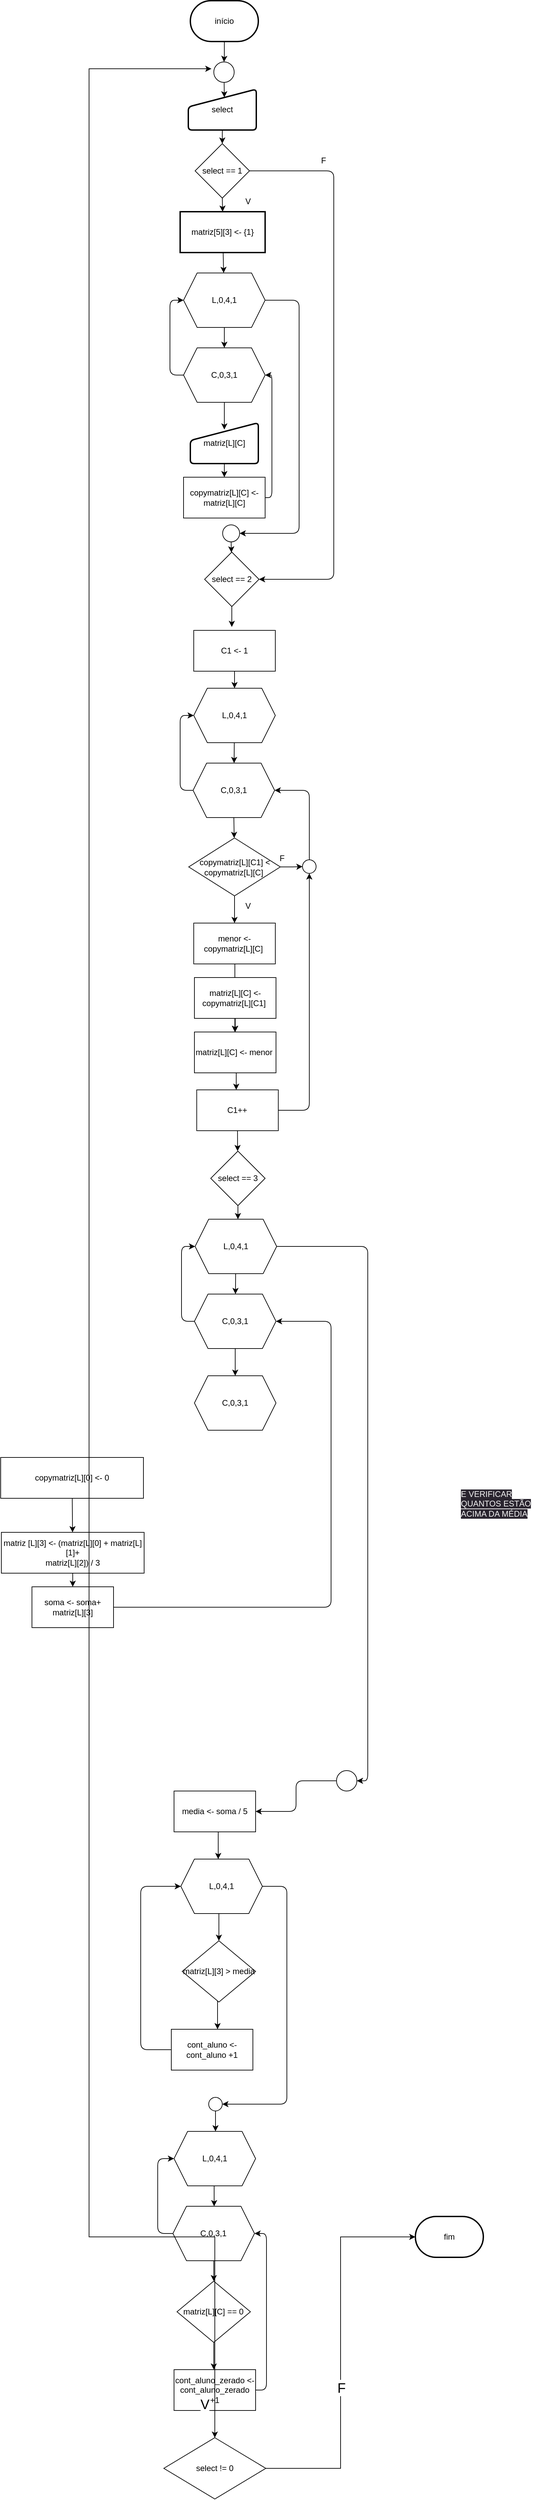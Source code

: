 <mxfile>
    <diagram id="aOdc6_4S75V9nIQuaGPx" name="Page-1">
        <mxGraphModel dx="766" dy="1579" grid="1" gridSize="10" guides="1" tooltips="1" connect="1" arrows="1" fold="1" page="1" pageScale="1" pageWidth="850" pageHeight="1100" math="0" shadow="0">
            <root>
                <mxCell id="0"/>
                <mxCell id="1" parent="0"/>
                <mxCell id="2" value="início" style="strokeWidth=2;html=1;shape=mxgraph.flowchart.terminator;whiteSpace=wrap;" parent="1" vertex="1">
                    <mxGeometry x="279" y="-120" width="100" height="60" as="geometry"/>
                </mxCell>
                <mxCell id="6" value="" style="edgeStyle=none;html=1;" parent="1" source="3" target="5" edge="1">
                    <mxGeometry relative="1" as="geometry"/>
                </mxCell>
                <mxCell id="3" value="matriz[5][3] &amp;lt;- {1}" style="whiteSpace=wrap;html=1;strokeWidth=2;" parent="1" vertex="1">
                    <mxGeometry x="264" y="190" width="125" height="60" as="geometry"/>
                </mxCell>
                <mxCell id="8" value="" style="edgeStyle=none;html=1;" parent="1" source="5" target="7" edge="1">
                    <mxGeometry relative="1" as="geometry"/>
                </mxCell>
                <mxCell id="37" style="edgeStyle=elbowEdgeStyle;html=1;exitX=1;exitY=0.5;exitDx=0;exitDy=0;entryX=1;entryY=0.5;entryDx=0;entryDy=0;" parent="1" source="5" target="59" edge="1">
                    <mxGeometry relative="1" as="geometry">
                        <Array as="points">
                            <mxPoint x="439" y="520"/>
                            <mxPoint x="439" y="530"/>
                        </Array>
                    </mxGeometry>
                </mxCell>
                <mxCell id="5" value="L,0,4,1" style="shape=hexagon;perimeter=hexagonPerimeter2;whiteSpace=wrap;html=1;fixedSize=1;" parent="1" vertex="1">
                    <mxGeometry x="269" y="280" width="120" height="80" as="geometry"/>
                </mxCell>
                <mxCell id="9" style="edgeStyle=none;html=1;" parent="1" source="7" edge="1">
                    <mxGeometry relative="1" as="geometry">
                        <mxPoint x="329" y="510" as="targetPoint"/>
                    </mxGeometry>
                </mxCell>
                <mxCell id="34" style="edgeStyle=elbowEdgeStyle;html=1;exitX=0;exitY=0.5;exitDx=0;exitDy=0;entryX=0;entryY=0.5;entryDx=0;entryDy=0;" parent="1" source="7" target="5" edge="1">
                    <mxGeometry relative="1" as="geometry">
                        <Array as="points">
                            <mxPoint x="249" y="370"/>
                        </Array>
                    </mxGeometry>
                </mxCell>
                <mxCell id="7" value="C,0,3,1" style="shape=hexagon;perimeter=hexagonPerimeter2;whiteSpace=wrap;html=1;fixedSize=1;" parent="1" vertex="1">
                    <mxGeometry x="269" y="390" width="120" height="80" as="geometry"/>
                </mxCell>
                <mxCell id="33" style="edgeStyle=elbowEdgeStyle;html=1;exitX=1;exitY=0.5;exitDx=0;exitDy=0;entryX=1;entryY=0.5;entryDx=0;entryDy=0;" parent="1" source="158" target="7" edge="1">
                    <mxGeometry relative="1" as="geometry">
                        <Array as="points">
                            <mxPoint x="399" y="480"/>
                        </Array>
                    </mxGeometry>
                </mxCell>
                <mxCell id="161" value="" style="edgeStyle=elbowEdgeStyle;html=1;" parent="1" source="10" target="158" edge="1">
                    <mxGeometry relative="1" as="geometry"/>
                </mxCell>
                <mxCell id="10" value="matriz[L][C]" style="html=1;strokeWidth=2;shape=manualInput;whiteSpace=wrap;rounded=1;size=26;arcSize=11;" parent="1" vertex="1">
                    <mxGeometry x="279" y="500" width="100" height="60" as="geometry"/>
                </mxCell>
                <mxCell id="121" value="" style="edgeStyle=none;html=1;" parent="1" source="36" target="120" edge="1">
                    <mxGeometry relative="1" as="geometry"/>
                </mxCell>
                <mxCell id="36" value="L,0,4,1" style="shape=hexagon;perimeter=hexagonPerimeter2;whiteSpace=wrap;html=1;fixedSize=1;" parent="1" vertex="1">
                    <mxGeometry x="284" y="890" width="120" height="80" as="geometry"/>
                </mxCell>
                <mxCell id="259" value="" style="edgeStyle=none;html=1;" edge="1" parent="1" source="59" target="258">
                    <mxGeometry relative="1" as="geometry"/>
                </mxCell>
                <mxCell id="59" value="" style="ellipse;whiteSpace=wrap;html=1;aspect=fixed;" parent="1" vertex="1">
                    <mxGeometry x="326.5" y="650" width="25" height="25" as="geometry"/>
                </mxCell>
                <mxCell id="115" value="" style="edgeStyle=elbowEdgeStyle;html=1;" parent="1" source="62" target="114" edge="1">
                    <mxGeometry relative="1" as="geometry"/>
                </mxCell>
                <mxCell id="62" value="matriz [L][3] &amp;lt;- (matriz[L][0] + matriz[L][1]+&lt;br&gt;matriz[L][2]) / 3" style="rounded=0;whiteSpace=wrap;html=1;" parent="1" vertex="1">
                    <mxGeometry x="1" y="2130" width="210" height="60" as="geometry"/>
                </mxCell>
                <mxCell id="221" value="" style="edgeStyle=elbowEdgeStyle;html=1;" parent="1" source="96" target="101" edge="1">
                    <mxGeometry relative="1" as="geometry"/>
                </mxCell>
                <mxCell id="96" value="media &amp;lt;- soma / 5" style="whiteSpace=wrap;html=1;" parent="1" vertex="1">
                    <mxGeometry x="255" y="2510" width="120" height="60" as="geometry"/>
                </mxCell>
                <mxCell id="104" value="" style="edgeStyle=elbowEdgeStyle;html=1;" parent="1" source="101" target="106" edge="1">
                    <mxGeometry relative="1" as="geometry">
                        <mxPoint x="325" y="2470" as="targetPoint"/>
                    </mxGeometry>
                </mxCell>
                <mxCell id="243" style="edgeStyle=elbowEdgeStyle;html=1;exitX=1;exitY=0.5;exitDx=0;exitDy=0;" parent="1" source="101" target="241" edge="1">
                    <mxGeometry relative="1" as="geometry">
                        <Array as="points">
                            <mxPoint x="421" y="2810"/>
                        </Array>
                    </mxGeometry>
                </mxCell>
                <mxCell id="101" value="L,0,4,1" style="shape=hexagon;perimeter=hexagonPerimeter2;whiteSpace=wrap;html=1;fixedSize=1;" parent="1" vertex="1">
                    <mxGeometry x="265" y="2610" width="120" height="80" as="geometry"/>
                </mxCell>
                <mxCell id="108" value="" style="edgeStyle=elbowEdgeStyle;html=1;" parent="1" source="106" target="107" edge="1">
                    <mxGeometry relative="1" as="geometry"/>
                </mxCell>
                <mxCell id="106" value="matriz[L][3] &amp;gt; media" style="rhombus;whiteSpace=wrap;html=1;" parent="1" vertex="1">
                    <mxGeometry x="267" y="2730" width="108" height="90" as="geometry"/>
                </mxCell>
                <mxCell id="109" style="edgeStyle=elbowEdgeStyle;html=1;exitX=0;exitY=0.5;exitDx=0;exitDy=0;entryX=0;entryY=0.5;entryDx=0;entryDy=0;" parent="1" source="107" target="101" edge="1">
                    <mxGeometry relative="1" as="geometry">
                        <Array as="points">
                            <mxPoint x="206" y="2490"/>
                        </Array>
                    </mxGeometry>
                </mxCell>
                <mxCell id="107" value="cont_aluno &amp;lt;- cont_aluno +1" style="whiteSpace=wrap;html=1;" parent="1" vertex="1">
                    <mxGeometry x="251" y="2860" width="120" height="60" as="geometry"/>
                </mxCell>
                <mxCell id="216" style="edgeStyle=elbowEdgeStyle;html=1;exitX=1;exitY=0.5;exitDx=0;exitDy=0;entryX=1;entryY=0.5;entryDx=0;entryDy=0;" parent="1" source="114" target="208" edge="1">
                    <mxGeometry relative="1" as="geometry">
                        <Array as="points">
                            <mxPoint x="486" y="1970"/>
                        </Array>
                    </mxGeometry>
                </mxCell>
                <mxCell id="114" value="soma &amp;lt;- soma+ matriz[L][3]" style="whiteSpace=wrap;html=1;rounded=0;" parent="1" vertex="1">
                    <mxGeometry x="46" y="2210" width="120" height="60" as="geometry"/>
                </mxCell>
                <mxCell id="184" style="edgeStyle=elbowEdgeStyle;html=1;exitX=0.5;exitY=1;exitDx=0;exitDy=0;entryX=0.5;entryY=0;entryDx=0;entryDy=0;" parent="1" source="120" target="118" edge="1">
                    <mxGeometry relative="1" as="geometry"/>
                </mxCell>
                <mxCell id="199" style="edgeStyle=elbowEdgeStyle;html=1;exitX=0;exitY=0.5;exitDx=0;exitDy=0;entryX=0;entryY=0.5;entryDx=0;entryDy=0;" parent="1" source="120" target="36" edge="1">
                    <mxGeometry relative="1" as="geometry">
                        <Array as="points">
                            <mxPoint x="264" y="965"/>
                        </Array>
                    </mxGeometry>
                </mxCell>
                <mxCell id="120" value="C,0,3,1" style="shape=hexagon;perimeter=hexagonPerimeter2;whiteSpace=wrap;html=1;fixedSize=1;" parent="1" vertex="1">
                    <mxGeometry x="283" y="1000" width="120" height="80" as="geometry"/>
                </mxCell>
                <mxCell id="158" value="copymatriz[L][C] &amp;lt;- matriz[L][C]" style="rounded=0;whiteSpace=wrap;html=1;" parent="1" vertex="1">
                    <mxGeometry x="269" y="580" width="120" height="60" as="geometry"/>
                </mxCell>
                <mxCell id="194" value="" style="edgeStyle=elbowEdgeStyle;html=1;" parent="1" source="118" target="185" edge="1">
                    <mxGeometry relative="1" as="geometry"/>
                </mxCell>
                <mxCell id="202" value="" style="edgeStyle=elbowEdgeStyle;html=1;" parent="1" source="118" target="201" edge="1">
                    <mxGeometry relative="1" as="geometry"/>
                </mxCell>
                <mxCell id="118" value="copymatriz[L][C1] &amp;lt; copymatriz[L][C]&amp;nbsp;" style="rhombus;whiteSpace=wrap;html=1;" parent="1" vertex="1">
                    <mxGeometry x="276.63" y="1110" width="134.75" height="85" as="geometry"/>
                </mxCell>
                <mxCell id="175" value="" style="edgeStyle=elbowEdgeStyle;html=1;" parent="1" source="173" target="36" edge="1">
                    <mxGeometry relative="1" as="geometry"/>
                </mxCell>
                <mxCell id="173" value="C1 &amp;lt;- 1" style="rounded=0;whiteSpace=wrap;html=1;" parent="1" vertex="1">
                    <mxGeometry x="284" y="805" width="120" height="60" as="geometry"/>
                </mxCell>
                <mxCell id="189" value="" style="edgeStyle=elbowEdgeStyle;html=1;" parent="1" source="185" target="188" edge="1">
                    <mxGeometry relative="1" as="geometry"/>
                </mxCell>
                <mxCell id="185" value="menor &amp;lt;- copymatriz[L][C]&amp;nbsp;" style="rounded=0;whiteSpace=wrap;html=1;" parent="1" vertex="1">
                    <mxGeometry x="284" y="1235" width="120" height="60" as="geometry"/>
                </mxCell>
                <mxCell id="190" value="" style="edgeStyle=elbowEdgeStyle;html=1;" parent="1" source="187" target="188" edge="1">
                    <mxGeometry relative="1" as="geometry"/>
                </mxCell>
                <mxCell id="187" value="matriz[L][C] &amp;lt;- copymatriz[L][C1]&amp;nbsp;" style="rounded=0;whiteSpace=wrap;html=1;" parent="1" vertex="1">
                    <mxGeometry x="285" y="1315" width="120" height="60" as="geometry"/>
                </mxCell>
                <mxCell id="193" value="" style="edgeStyle=elbowEdgeStyle;html=1;" parent="1" source="188" target="192" edge="1">
                    <mxGeometry relative="1" as="geometry"/>
                </mxCell>
                <mxCell id="188" value="matriz[L][C] &amp;lt;- menor&amp;nbsp;" style="rounded=0;whiteSpace=wrap;html=1;" parent="1" vertex="1">
                    <mxGeometry x="285" y="1395" width="120" height="60" as="geometry"/>
                </mxCell>
                <mxCell id="198" style="edgeStyle=elbowEdgeStyle;html=1;exitX=1;exitY=0.5;exitDx=0;exitDy=0;entryX=0.5;entryY=1;entryDx=0;entryDy=0;" parent="1" source="192" target="201" edge="1">
                    <mxGeometry relative="1" as="geometry">
                        <mxPoint x="411.5" y="1285" as="targetPoint"/>
                        <Array as="points">
                            <mxPoint x="454" y="1240"/>
                            <mxPoint x="441.5" y="1275"/>
                            <mxPoint x="411.5" y="1245"/>
                        </Array>
                    </mxGeometry>
                </mxCell>
                <mxCell id="265" style="edgeStyle=elbowEdgeStyle;html=1;exitX=0.5;exitY=1;exitDx=0;exitDy=0;entryX=0.5;entryY=0;entryDx=0;entryDy=0;" edge="1" parent="1" source="192" target="264">
                    <mxGeometry relative="1" as="geometry"/>
                </mxCell>
                <mxCell id="192" value="C1++" style="whiteSpace=wrap;html=1;rounded=0;" parent="1" vertex="1">
                    <mxGeometry x="288.38" y="1480" width="120" height="60" as="geometry"/>
                </mxCell>
                <mxCell id="200" value="V" style="text;html=1;strokeColor=none;fillColor=none;align=center;verticalAlign=middle;whiteSpace=wrap;rounded=0;" parent="1" vertex="1">
                    <mxGeometry x="334" y="1195" width="60" height="30" as="geometry"/>
                </mxCell>
                <mxCell id="203" style="edgeStyle=elbowEdgeStyle;html=1;exitX=0.5;exitY=0;exitDx=0;exitDy=0;" parent="1" source="201" target="120" edge="1">
                    <mxGeometry relative="1" as="geometry">
                        <Array as="points">
                            <mxPoint x="454" y="1095"/>
                        </Array>
                    </mxGeometry>
                </mxCell>
                <mxCell id="201" value="" style="ellipse;whiteSpace=wrap;html=1;aspect=fixed;" parent="1" vertex="1">
                    <mxGeometry x="444" y="1142" width="20" height="20" as="geometry"/>
                </mxCell>
                <mxCell id="204" value="F" style="text;html=1;strokeColor=none;fillColor=none;align=center;verticalAlign=middle;whiteSpace=wrap;rounded=0;" parent="1" vertex="1">
                    <mxGeometry x="384" y="1125" width="60" height="30" as="geometry"/>
                </mxCell>
                <mxCell id="205" value="" style="edgeStyle=none;html=1;" parent="1" source="206" target="208" edge="1">
                    <mxGeometry relative="1" as="geometry"/>
                </mxCell>
                <mxCell id="220" style="edgeStyle=elbowEdgeStyle;html=1;exitX=1;exitY=0.5;exitDx=0;exitDy=0;entryX=1;entryY=0.5;entryDx=0;entryDy=0;" parent="1" source="206" target="218" edge="1">
                    <mxGeometry relative="1" as="geometry">
                        <Array as="points">
                            <mxPoint x="540" y="1780"/>
                        </Array>
                    </mxGeometry>
                </mxCell>
                <mxCell id="206" value="L,0,4,1" style="shape=hexagon;perimeter=hexagonPerimeter2;whiteSpace=wrap;html=1;fixedSize=1;" parent="1" vertex="1">
                    <mxGeometry x="286" y="1670" width="120" height="80" as="geometry"/>
                </mxCell>
                <mxCell id="207" style="edgeStyle=elbowEdgeStyle;html=1;exitX=0;exitY=0.5;exitDx=0;exitDy=0;entryX=0;entryY=0.5;entryDx=0;entryDy=0;" parent="1" source="208" target="206" edge="1">
                    <mxGeometry relative="1" as="geometry">
                        <Array as="points">
                            <mxPoint x="266" y="1745"/>
                        </Array>
                    </mxGeometry>
                </mxCell>
                <mxCell id="270" value="" style="edgeStyle=elbowEdgeStyle;html=1;" edge="1" parent="1" source="208" target="269">
                    <mxGeometry relative="1" as="geometry"/>
                </mxCell>
                <mxCell id="208" value="C,0,3,1" style="shape=hexagon;perimeter=hexagonPerimeter2;whiteSpace=wrap;html=1;fixedSize=1;" parent="1" vertex="1">
                    <mxGeometry x="285" y="1780" width="120" height="80" as="geometry"/>
                </mxCell>
                <mxCell id="214" value="" style="edgeStyle=none;html=1;" parent="1" source="213" target="62" edge="1">
                    <mxGeometry relative="1" as="geometry"/>
                </mxCell>
                <mxCell id="213" value="copymatriz[L][0] &amp;lt;- 0" style="rounded=0;whiteSpace=wrap;html=1;" parent="1" vertex="1">
                    <mxGeometry y="2020" width="210" height="60" as="geometry"/>
                </mxCell>
                <mxCell id="222" value="" style="edgeStyle=elbowEdgeStyle;html=1;" parent="1" source="218" target="96" edge="1">
                    <mxGeometry relative="1" as="geometry"/>
                </mxCell>
                <mxCell id="218" value="" style="ellipse;whiteSpace=wrap;html=1;aspect=fixed;" parent="1" vertex="1">
                    <mxGeometry x="494" y="2480" width="30" height="30" as="geometry"/>
                </mxCell>
                <mxCell id="226" value="&lt;span style=&quot;color: rgb(240, 240, 240); font-family: Helvetica; font-size: 12px; font-style: normal; font-variant-ligatures: normal; font-variant-caps: normal; font-weight: 400; letter-spacing: normal; orphans: 2; text-align: center; text-indent: 0px; text-transform: none; widows: 2; word-spacing: 0px; -webkit-text-stroke-width: 0px; background-color: rgb(42, 37, 47); text-decoration-thickness: initial; text-decoration-style: initial; text-decoration-color: initial; float: none; display: inline !important;&quot;&gt;E VERIFICAR QUANTOS ESTÃO ACIMA DA MÉDIA&lt;/span&gt;" style="text;whiteSpace=wrap;html=1;" parent="1" vertex="1">
                    <mxGeometry x="675" y="2060" width="110" height="40" as="geometry"/>
                </mxCell>
                <mxCell id="235" value="" style="edgeStyle=elbowEdgeStyle;html=1;" parent="1" source="229" target="234" edge="1">
                    <mxGeometry relative="1" as="geometry"/>
                </mxCell>
                <mxCell id="229" value="L,0,4,1" style="shape=hexagon;perimeter=hexagonPerimeter2;whiteSpace=wrap;html=1;fixedSize=1;" parent="1" vertex="1">
                    <mxGeometry x="255" y="3010" width="120" height="80" as="geometry"/>
                </mxCell>
                <mxCell id="236" value="" style="edgeStyle=elbowEdgeStyle;html=1;" parent="1" source="231" target="233" edge="1">
                    <mxGeometry relative="1" as="geometry"/>
                </mxCell>
                <mxCell id="231" value="matriz[L][C] == 0" style="rhombus;whiteSpace=wrap;html=1;" parent="1" vertex="1">
                    <mxGeometry x="259.38" y="3230" width="108" height="90" as="geometry"/>
                </mxCell>
                <mxCell id="239" style="edgeStyle=elbowEdgeStyle;html=1;exitX=1;exitY=0.5;exitDx=0;exitDy=0;entryX=1;entryY=0.5;entryDx=0;entryDy=0;" parent="1" source="233" target="234" edge="1">
                    <mxGeometry relative="1" as="geometry">
                        <Array as="points">
                            <mxPoint x="391" y="3220"/>
                        </Array>
                    </mxGeometry>
                </mxCell>
                <mxCell id="P7zeVhfFeQs3gz6k67Zm-255" style="edgeStyle=orthogonalEdgeStyle;rounded=0;orthogonalLoop=1;jettySize=auto;html=1;entryX=0.5;entryY=0;entryDx=0;entryDy=0;" parent="1" source="233" target="P7zeVhfFeQs3gz6k67Zm-247" edge="1">
                    <mxGeometry relative="1" as="geometry"/>
                </mxCell>
                <mxCell id="233" value="cont_aluno_zerado &amp;lt;- cont_aluno_zerado +1" style="whiteSpace=wrap;html=1;" parent="1" vertex="1">
                    <mxGeometry x="255" y="3360" width="120" height="60" as="geometry"/>
                </mxCell>
                <mxCell id="237" value="" style="edgeStyle=elbowEdgeStyle;html=1;" parent="1" source="234" target="231" edge="1">
                    <mxGeometry relative="1" as="geometry"/>
                </mxCell>
                <mxCell id="238" style="edgeStyle=elbowEdgeStyle;html=1;exitX=0;exitY=0.5;exitDx=0;exitDy=0;entryX=0;entryY=0.5;entryDx=0;entryDy=0;" parent="1" source="234" target="229" edge="1">
                    <mxGeometry relative="1" as="geometry">
                        <Array as="points">
                            <mxPoint x="231" y="3100"/>
                        </Array>
                    </mxGeometry>
                </mxCell>
                <mxCell id="234" value="C,0,3,1" style="shape=hexagon;perimeter=hexagonPerimeter2;whiteSpace=wrap;html=1;fixedSize=1;" parent="1" vertex="1">
                    <mxGeometry x="253.38" y="3120" width="120" height="80" as="geometry"/>
                </mxCell>
                <mxCell id="242" value="" style="edgeStyle=elbowEdgeStyle;html=1;" parent="1" source="241" target="229" edge="1">
                    <mxGeometry relative="1" as="geometry"/>
                </mxCell>
                <mxCell id="241" value="" style="ellipse;whiteSpace=wrap;html=1;aspect=fixed;" parent="1" vertex="1">
                    <mxGeometry x="306" y="2960" width="20" height="20" as="geometry"/>
                </mxCell>
                <mxCell id="P7zeVhfFeQs3gz6k67Zm-246" value="fim" style="strokeWidth=2;html=1;shape=mxgraph.flowchart.terminator;whiteSpace=wrap;" parent="1" vertex="1">
                    <mxGeometry x="610" y="3135" width="100" height="60" as="geometry"/>
                </mxCell>
                <mxCell id="P7zeVhfFeQs3gz6k67Zm-249" style="edgeStyle=orthogonalEdgeStyle;rounded=0;orthogonalLoop=1;jettySize=auto;html=1;" parent="1" source="P7zeVhfFeQs3gz6k67Zm-247" edge="1">
                    <mxGeometry relative="1" as="geometry">
                        <mxPoint x="310" y="-20" as="targetPoint"/>
                        <Array as="points">
                            <mxPoint x="130" y="3165"/>
                            <mxPoint x="130" y="-20"/>
                        </Array>
                    </mxGeometry>
                </mxCell>
                <mxCell id="P7zeVhfFeQs3gz6k67Zm-256" value="V" style="edgeLabel;html=1;align=center;verticalAlign=middle;resizable=0;points=[];fontSize=20;" parent="P7zeVhfFeQs3gz6k67Zm-249" vertex="1" connectable="0">
                    <mxGeometry x="-0.974" relative="1" as="geometry">
                        <mxPoint x="-15" as="offset"/>
                    </mxGeometry>
                </mxCell>
                <mxCell id="P7zeVhfFeQs3gz6k67Zm-247" value="select != 0" style="rhombus;whiteSpace=wrap;html=1;" parent="1" vertex="1">
                    <mxGeometry x="240" y="3460" width="150" height="90" as="geometry"/>
                </mxCell>
                <mxCell id="P7zeVhfFeQs3gz6k67Zm-248" style="edgeStyle=orthogonalEdgeStyle;rounded=0;orthogonalLoop=1;jettySize=auto;html=1;entryX=0;entryY=0.5;entryDx=0;entryDy=0;entryPerimeter=0;" parent="1" source="P7zeVhfFeQs3gz6k67Zm-247" target="P7zeVhfFeQs3gz6k67Zm-246" edge="1">
                    <mxGeometry relative="1" as="geometry"/>
                </mxCell>
                <mxCell id="P7zeVhfFeQs3gz6k67Zm-257" value="F" style="edgeLabel;html=1;align=center;verticalAlign=middle;resizable=0;points=[];fontSize=20;" parent="P7zeVhfFeQs3gz6k67Zm-248" vertex="1" connectable="0">
                    <mxGeometry x="-0.18" y="-1" relative="1" as="geometry">
                        <mxPoint as="offset"/>
                    </mxGeometry>
                </mxCell>
                <mxCell id="251" style="edgeStyle=none;html=1;exitX=0.5;exitY=1;exitDx=0;exitDy=0;entryX=0.5;entryY=0;entryDx=0;entryDy=0;" edge="1" parent="1" source="P7zeVhfFeQs3gz6k67Zm-251" target="246">
                    <mxGeometry relative="1" as="geometry"/>
                </mxCell>
                <mxCell id="P7zeVhfFeQs3gz6k67Zm-251" value="select" style="html=1;strokeWidth=2;shape=manualInput;whiteSpace=wrap;rounded=1;size=26;arcSize=11;" parent="1" vertex="1">
                    <mxGeometry x="276" y="10" width="100" height="60" as="geometry"/>
                </mxCell>
                <mxCell id="250" value="" style="edgeStyle=none;html=1;entryX=0.53;entryY=0.2;entryDx=0;entryDy=0;entryPerimeter=0;" edge="1" parent="1" source="P7zeVhfFeQs3gz6k67Zm-253" target="P7zeVhfFeQs3gz6k67Zm-251">
                    <mxGeometry relative="1" as="geometry"/>
                </mxCell>
                <mxCell id="P7zeVhfFeQs3gz6k67Zm-253" value="" style="verticalLabelPosition=bottom;verticalAlign=top;html=1;shape=mxgraph.flowchart.on-page_reference;" parent="1" vertex="1">
                    <mxGeometry x="313.5" y="-30" width="30" height="30" as="geometry"/>
                </mxCell>
                <mxCell id="P7zeVhfFeQs3gz6k67Zm-258" style="edgeStyle=orthogonalEdgeStyle;rounded=0;orthogonalLoop=1;jettySize=auto;html=1;entryX=0.5;entryY=0;entryDx=0;entryDy=0;entryPerimeter=0;" parent="1" source="2" target="P7zeVhfFeQs3gz6k67Zm-253" edge="1">
                    <mxGeometry relative="1" as="geometry"/>
                </mxCell>
                <mxCell id="256" style="edgeStyle=none;html=1;exitX=0.5;exitY=1;exitDx=0;exitDy=0;entryX=0.5;entryY=0;entryDx=0;entryDy=0;" edge="1" parent="1" source="246" target="3">
                    <mxGeometry relative="1" as="geometry"/>
                </mxCell>
                <mxCell id="262" style="edgeStyle=elbowEdgeStyle;html=1;exitX=1;exitY=0.5;exitDx=0;exitDy=0;entryX=1;entryY=0.5;entryDx=0;entryDy=0;" edge="1" parent="1" source="246" target="258">
                    <mxGeometry relative="1" as="geometry">
                        <Array as="points">
                            <mxPoint x="490" y="650"/>
                        </Array>
                    </mxGeometry>
                </mxCell>
                <mxCell id="246" value="select == 1" style="rhombus;whiteSpace=wrap;html=1;" vertex="1" parent="1">
                    <mxGeometry x="286" y="90" width="80" height="80" as="geometry"/>
                </mxCell>
                <mxCell id="257" value="V" style="text;html=1;strokeColor=none;fillColor=none;align=center;verticalAlign=middle;whiteSpace=wrap;rounded=0;" vertex="1" parent="1">
                    <mxGeometry x="334" y="160" width="60" height="30" as="geometry"/>
                </mxCell>
                <mxCell id="261" style="edgeStyle=elbowEdgeStyle;html=1;exitX=0.5;exitY=1;exitDx=0;exitDy=0;" edge="1" parent="1" source="258">
                    <mxGeometry relative="1" as="geometry">
                        <mxPoint x="340" y="800" as="targetPoint"/>
                    </mxGeometry>
                </mxCell>
                <mxCell id="258" value="select == 2" style="rhombus;whiteSpace=wrap;html=1;" vertex="1" parent="1">
                    <mxGeometry x="300" y="690" width="80" height="80" as="geometry"/>
                </mxCell>
                <mxCell id="263" value="F" style="text;html=1;strokeColor=none;fillColor=none;align=center;verticalAlign=middle;whiteSpace=wrap;rounded=0;" vertex="1" parent="1">
                    <mxGeometry x="445" y="100" width="60" height="30" as="geometry"/>
                </mxCell>
                <mxCell id="268" value="" style="edgeStyle=elbowEdgeStyle;html=1;" edge="1" parent="1" source="264" target="206">
                    <mxGeometry relative="1" as="geometry"/>
                </mxCell>
                <mxCell id="264" value="select == 3" style="rhombus;whiteSpace=wrap;html=1;" vertex="1" parent="1">
                    <mxGeometry x="309" y="1570" width="80" height="80" as="geometry"/>
                </mxCell>
                <mxCell id="269" value="C,0,3,1" style="shape=hexagon;perimeter=hexagonPerimeter2;whiteSpace=wrap;html=1;fixedSize=1;" vertex="1" parent="1">
                    <mxGeometry x="285" y="1900" width="120" height="80" as="geometry"/>
                </mxCell>
            </root>
        </mxGraphModel>
    </diagram>
</mxfile>